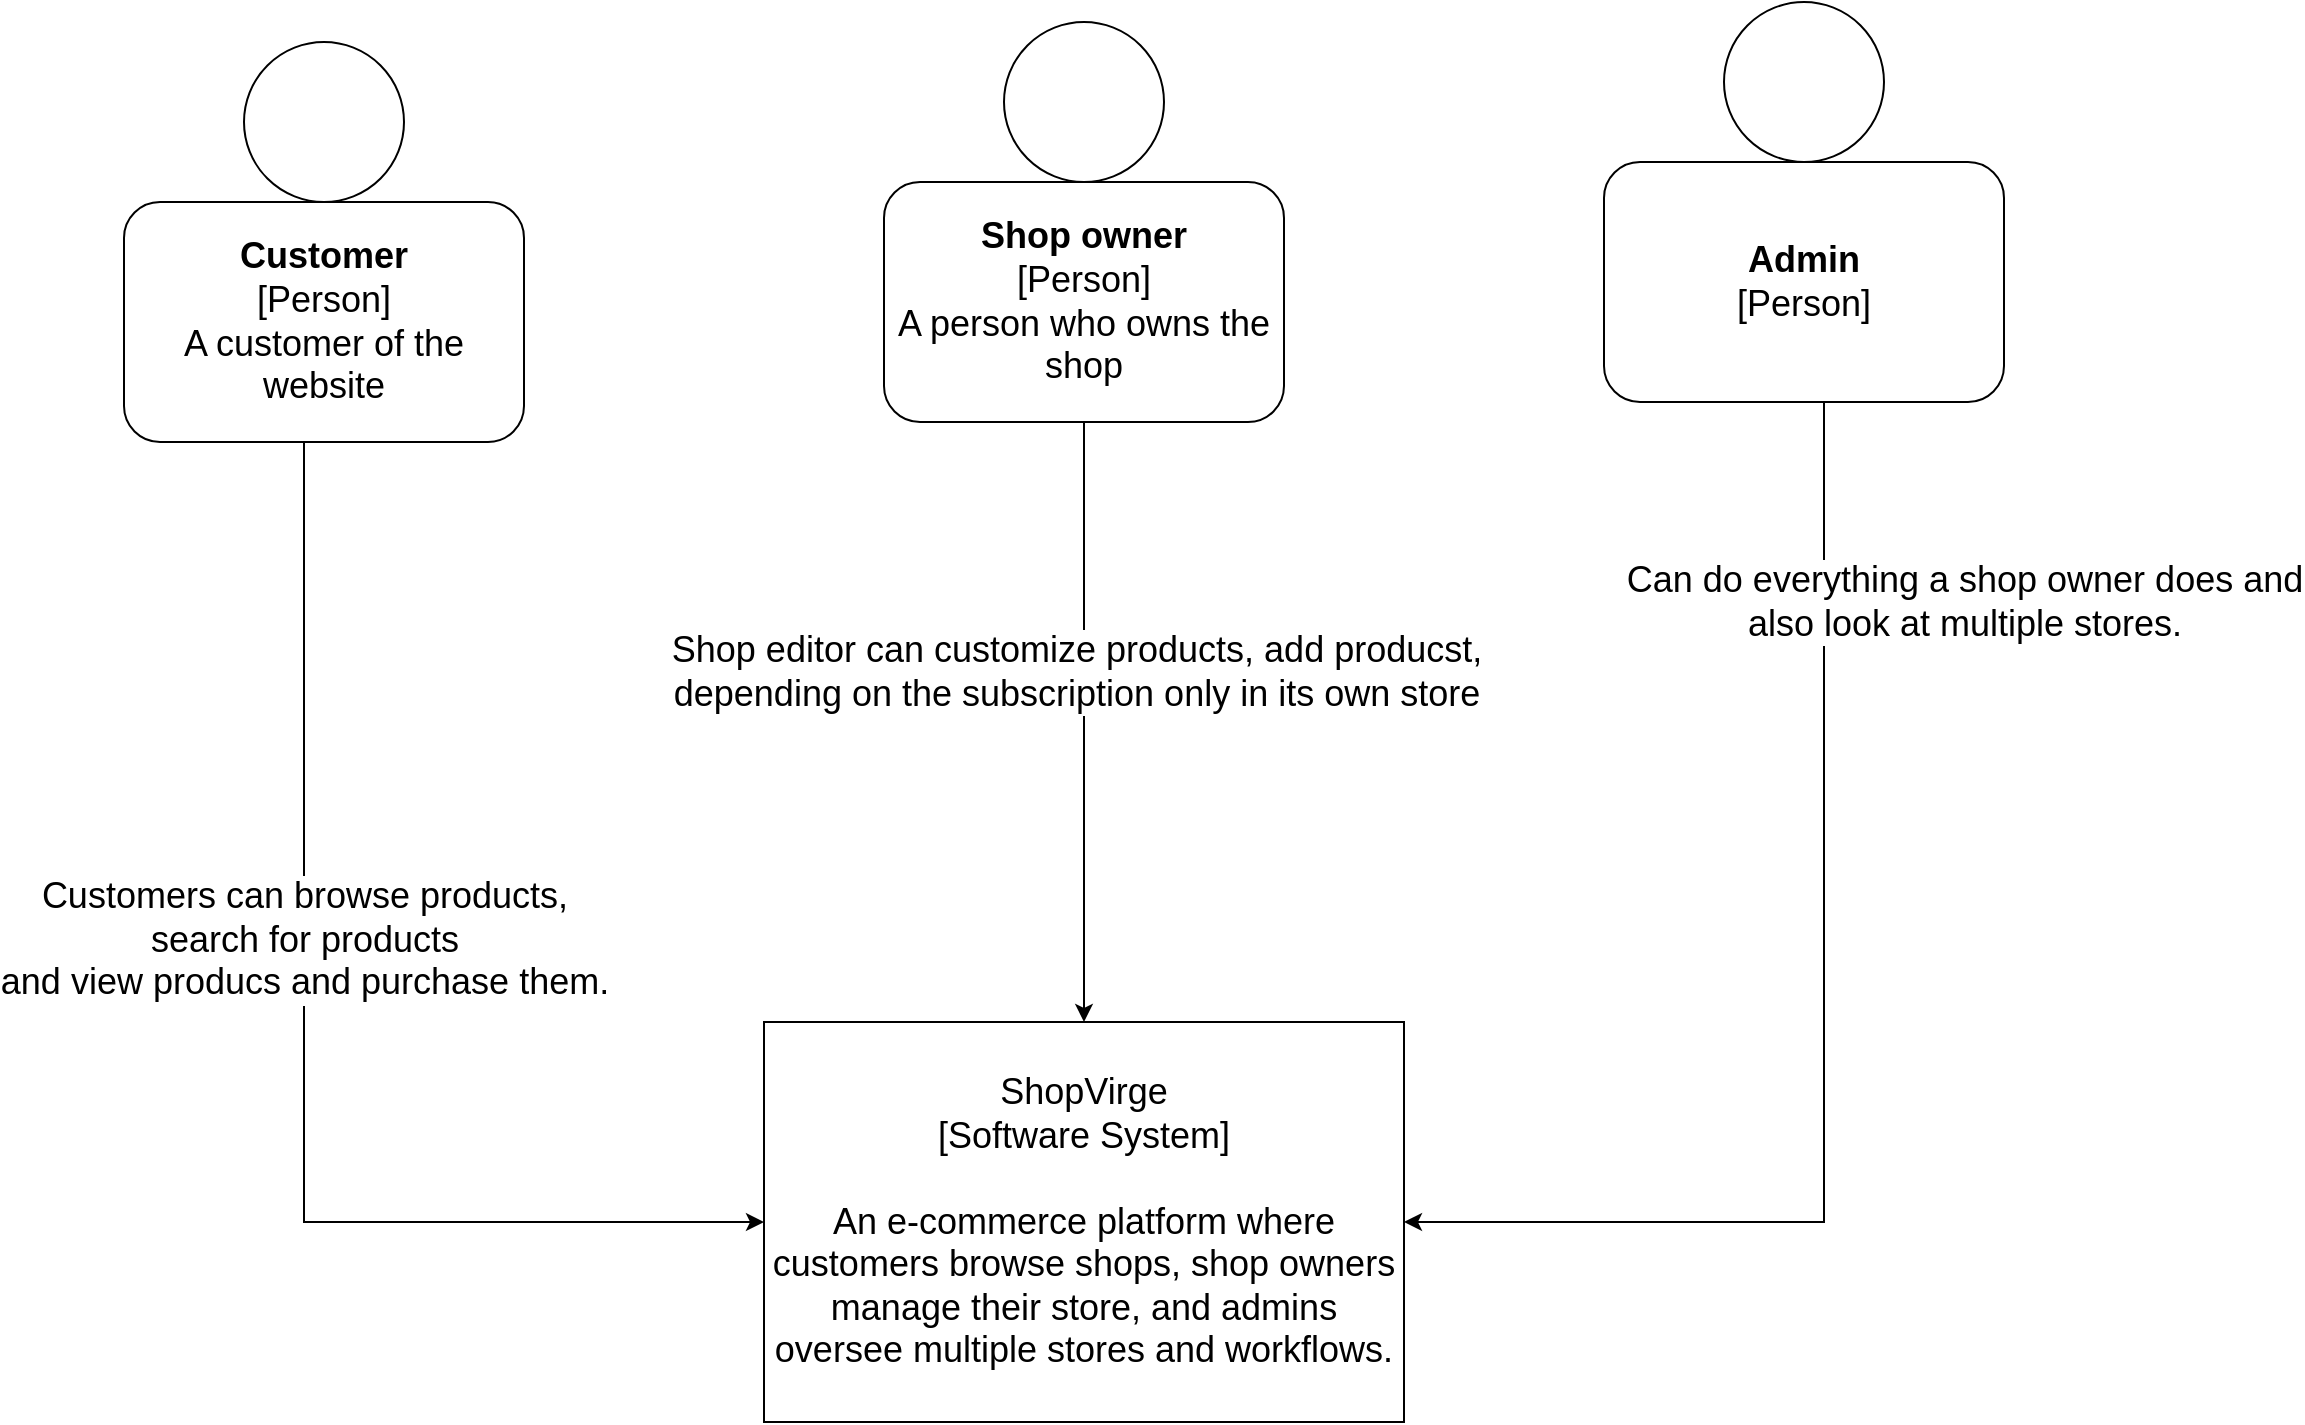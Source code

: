 <mxfile version="21.2.8" type="device">
  <diagram name="Page-1" id="hw45HiQW3TI2UmtNPqU6">
    <mxGraphModel dx="1091" dy="1187" grid="1" gridSize="10" guides="1" tooltips="1" connect="1" arrows="1" fold="1" page="1" pageScale="1" pageWidth="850" pageHeight="1100" math="0" shadow="0">
      <root>
        <mxCell id="0" />
        <mxCell id="1" parent="0" />
        <mxCell id="ZOUSLTphwBW8L81BEmEw-2" value="" style="group" parent="1" vertex="1" connectable="0">
          <mxGeometry x="150" y="60" width="200" height="200" as="geometry" />
        </mxCell>
        <mxCell id="ZOUSLTphwBW8L81BEmEw-3" value="&lt;font style=&quot;font-size: 18px;&quot;&gt;&lt;b&gt;Customer&lt;/b&gt;&lt;br&gt;[Person]&lt;br&gt;A customer of the website&lt;/font&gt;" style="rounded=1;whiteSpace=wrap;html=1;" parent="ZOUSLTphwBW8L81BEmEw-2" vertex="1">
          <mxGeometry y="80" width="200" height="120" as="geometry" />
        </mxCell>
        <mxCell id="ZOUSLTphwBW8L81BEmEw-4" value="" style="ellipse;whiteSpace=wrap;html=1;aspect=fixed;" parent="ZOUSLTphwBW8L81BEmEw-2" vertex="1">
          <mxGeometry x="60" width="80" height="80" as="geometry" />
        </mxCell>
        <mxCell id="ZOUSLTphwBW8L81BEmEw-5" value="" style="group" parent="1" vertex="1" connectable="0">
          <mxGeometry x="530" y="50" width="200" height="200" as="geometry" />
        </mxCell>
        <mxCell id="ZOUSLTphwBW8L81BEmEw-6" value="&lt;font style=&quot;font-size: 18px;&quot;&gt;&lt;b&gt;Shop owner&lt;/b&gt;&lt;br&gt;[Person]&lt;br&gt;A person who owns the shop&lt;/font&gt;" style="rounded=1;whiteSpace=wrap;html=1;" parent="ZOUSLTphwBW8L81BEmEw-5" vertex="1">
          <mxGeometry y="80" width="200" height="120" as="geometry" />
        </mxCell>
        <mxCell id="ZOUSLTphwBW8L81BEmEw-7" value="" style="ellipse;whiteSpace=wrap;html=1;aspect=fixed;" parent="ZOUSLTphwBW8L81BEmEw-5" vertex="1">
          <mxGeometry x="60" width="80" height="80" as="geometry" />
        </mxCell>
        <mxCell id="ZOUSLTphwBW8L81BEmEw-10" style="edgeStyle=orthogonalEdgeStyle;rounded=0;orthogonalLoop=1;jettySize=auto;html=1;entryX=0;entryY=0.5;entryDx=0;entryDy=0;" parent="1" source="ZOUSLTphwBW8L81BEmEw-3" target="ZOUSLTphwBW8L81BEmEw-23" edge="1">
          <mxGeometry relative="1" as="geometry">
            <mxPoint x="240" y="480" as="targetPoint" />
            <Array as="points">
              <mxPoint x="240" y="650" />
            </Array>
          </mxGeometry>
        </mxCell>
        <mxCell id="ZOUSLTphwBW8L81BEmEw-11" value="&lt;font style=&quot;font-size: 18px;&quot;&gt;Customers can browse products,&lt;br&gt;search for products&lt;br&gt;and view producs and purchase them.&lt;/font&gt;" style="edgeLabel;html=1;align=center;verticalAlign=middle;resizable=0;points=[];" parent="ZOUSLTphwBW8L81BEmEw-10" vertex="1" connectable="0">
          <mxGeometry x="-0.108" relative="1" as="geometry">
            <mxPoint y="-28" as="offset" />
          </mxGeometry>
        </mxCell>
        <mxCell id="ZOUSLTphwBW8L81BEmEw-12" style="edgeStyle=orthogonalEdgeStyle;rounded=0;orthogonalLoop=1;jettySize=auto;html=1;exitX=0.75;exitY=1;exitDx=0;exitDy=0;entryX=0.5;entryY=0;entryDx=0;entryDy=0;" parent="1" source="ZOUSLTphwBW8L81BEmEw-6" target="ZOUSLTphwBW8L81BEmEw-23" edge="1">
          <mxGeometry relative="1" as="geometry">
            <Array as="points">
              <mxPoint x="680" y="250" />
              <mxPoint x="630" y="250" />
            </Array>
            <mxPoint x="640" y="470" as="targetPoint" />
          </mxGeometry>
        </mxCell>
        <mxCell id="ZOUSLTphwBW8L81BEmEw-13" value="&lt;font style=&quot;font-size: 18px;&quot;&gt;Shop editor can customize products, add producst, &lt;br&gt;depending on the subscription only in its own store&lt;/font&gt;" style="edgeLabel;html=1;align=center;verticalAlign=middle;resizable=0;points=[];" parent="ZOUSLTphwBW8L81BEmEw-12" vertex="1" connectable="0">
          <mxGeometry x="-0.001" y="-4" relative="1" as="geometry">
            <mxPoint as="offset" />
          </mxGeometry>
        </mxCell>
        <mxCell id="ZOUSLTphwBW8L81BEmEw-14" value="" style="group" parent="1" vertex="1" connectable="0">
          <mxGeometry x="890" y="40" width="200" height="200" as="geometry" />
        </mxCell>
        <mxCell id="ZOUSLTphwBW8L81BEmEw-15" value="&lt;font style=&quot;font-size: 18px;&quot;&gt;&lt;b style=&quot;&quot;&gt;Admin&lt;br&gt;&lt;/b&gt;[Person]&lt;/font&gt;" style="rounded=1;whiteSpace=wrap;html=1;" parent="ZOUSLTphwBW8L81BEmEw-14" vertex="1">
          <mxGeometry y="80" width="200" height="120" as="geometry" />
        </mxCell>
        <mxCell id="ZOUSLTphwBW8L81BEmEw-16" value="" style="ellipse;whiteSpace=wrap;html=1;aspect=fixed;" parent="ZOUSLTphwBW8L81BEmEw-14" vertex="1">
          <mxGeometry x="60" width="80" height="80" as="geometry" />
        </mxCell>
        <mxCell id="ZOUSLTphwBW8L81BEmEw-17" style="edgeStyle=orthogonalEdgeStyle;rounded=0;orthogonalLoop=1;jettySize=auto;html=1;entryX=1;entryY=0.5;entryDx=0;entryDy=0;" parent="1" source="ZOUSLTphwBW8L81BEmEw-15" target="ZOUSLTphwBW8L81BEmEw-23" edge="1">
          <mxGeometry relative="1" as="geometry">
            <Array as="points">
              <mxPoint x="1000" y="650" />
            </Array>
            <mxPoint x="780" y="490" as="targetPoint" />
          </mxGeometry>
        </mxCell>
        <mxCell id="ZOUSLTphwBW8L81BEmEw-18" value="&lt;font style=&quot;font-size: 18px;&quot;&gt;Can do everything a shop owner does and &lt;br&gt;also look at multiple stores.&lt;/font&gt;" style="edgeLabel;html=1;align=center;verticalAlign=middle;resizable=0;points=[];" parent="ZOUSLTphwBW8L81BEmEw-17" vertex="1" connectable="0">
          <mxGeometry x="-0.678" y="1" relative="1" as="geometry">
            <mxPoint x="69" as="offset" />
          </mxGeometry>
        </mxCell>
        <mxCell id="ZOUSLTphwBW8L81BEmEw-23" value="&lt;font style=&quot;&quot;&gt;&lt;font style=&quot;font-size: 18px;&quot;&gt;ShopVirge&lt;br&gt;[Software System]&lt;br&gt;&lt;br&gt;An e-commerce platform where customers browse shops, shop owners manage their store, and admins oversee multiple stores and workflows.&lt;/font&gt;&lt;br&gt;&lt;/font&gt;" style="rounded=0;whiteSpace=wrap;html=1;" parent="1" vertex="1">
          <mxGeometry x="470" y="550" width="320" height="200" as="geometry" />
        </mxCell>
      </root>
    </mxGraphModel>
  </diagram>
</mxfile>

